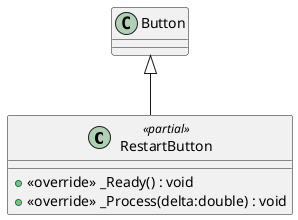 @startuml
class RestartButton <<partial>> {
    + <<override>> _Ready() : void
    + <<override>> _Process(delta:double) : void
}
Button <|-- RestartButton
@enduml
